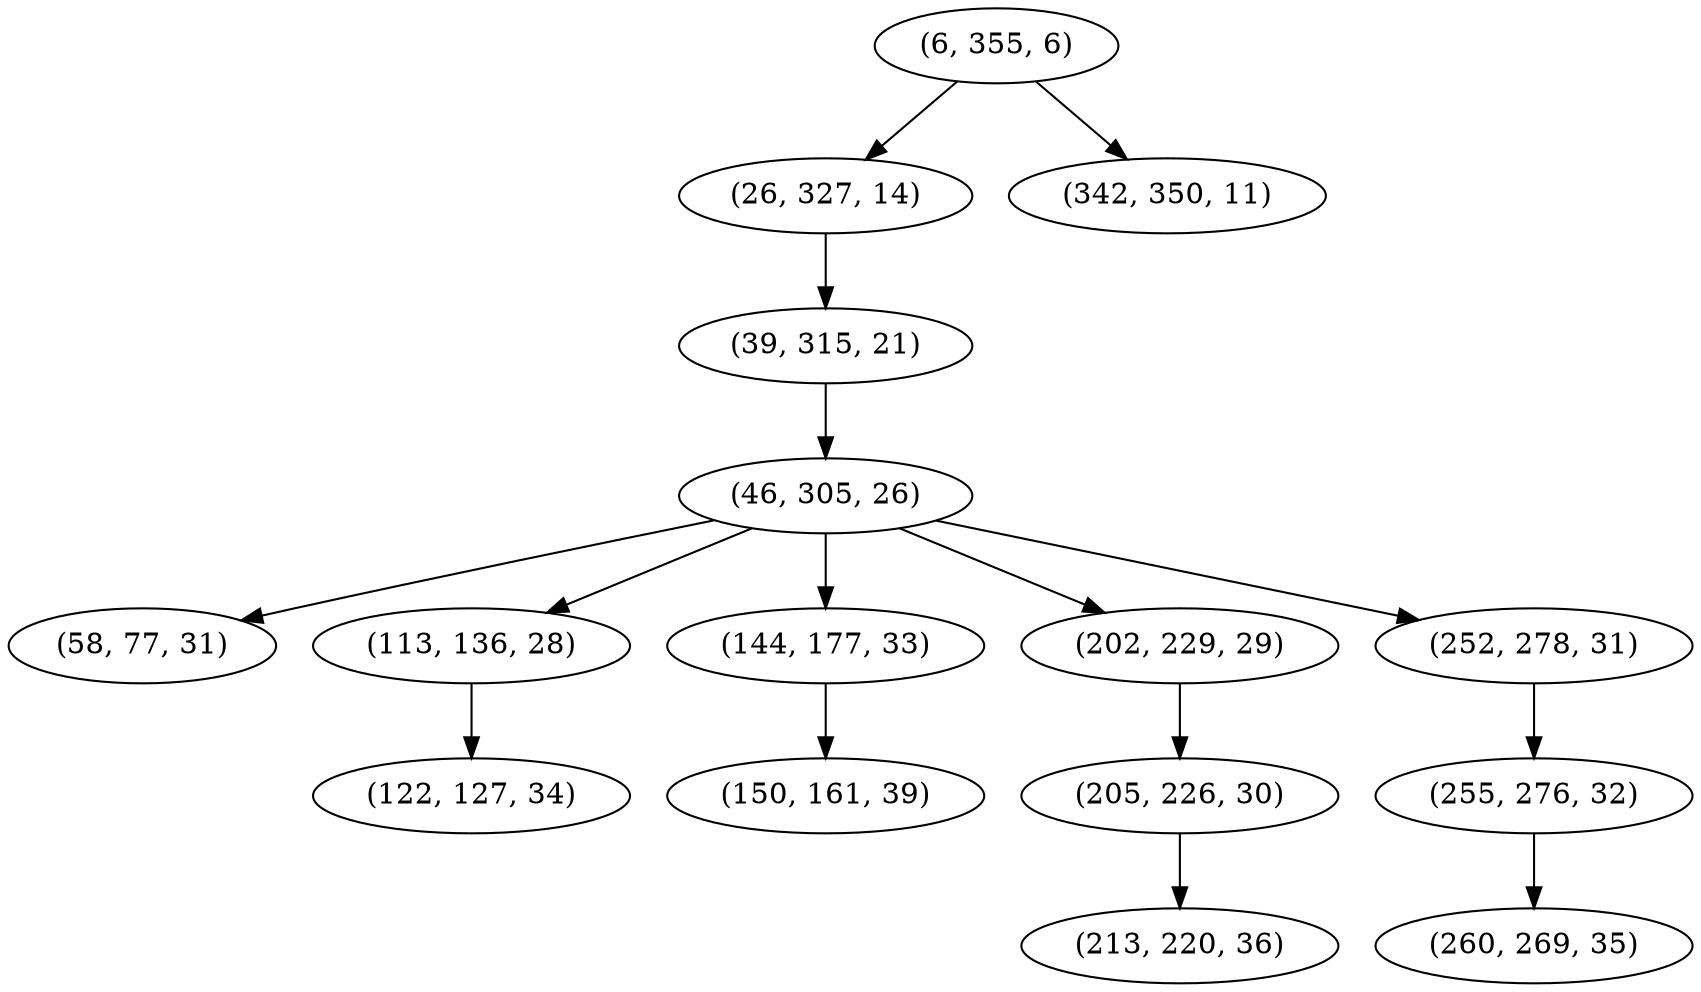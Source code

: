 digraph tree {
    "(6, 355, 6)";
    "(26, 327, 14)";
    "(39, 315, 21)";
    "(46, 305, 26)";
    "(58, 77, 31)";
    "(113, 136, 28)";
    "(122, 127, 34)";
    "(144, 177, 33)";
    "(150, 161, 39)";
    "(202, 229, 29)";
    "(205, 226, 30)";
    "(213, 220, 36)";
    "(252, 278, 31)";
    "(255, 276, 32)";
    "(260, 269, 35)";
    "(342, 350, 11)";
    "(6, 355, 6)" -> "(26, 327, 14)";
    "(6, 355, 6)" -> "(342, 350, 11)";
    "(26, 327, 14)" -> "(39, 315, 21)";
    "(39, 315, 21)" -> "(46, 305, 26)";
    "(46, 305, 26)" -> "(58, 77, 31)";
    "(46, 305, 26)" -> "(113, 136, 28)";
    "(46, 305, 26)" -> "(144, 177, 33)";
    "(46, 305, 26)" -> "(202, 229, 29)";
    "(46, 305, 26)" -> "(252, 278, 31)";
    "(113, 136, 28)" -> "(122, 127, 34)";
    "(144, 177, 33)" -> "(150, 161, 39)";
    "(202, 229, 29)" -> "(205, 226, 30)";
    "(205, 226, 30)" -> "(213, 220, 36)";
    "(252, 278, 31)" -> "(255, 276, 32)";
    "(255, 276, 32)" -> "(260, 269, 35)";
}
